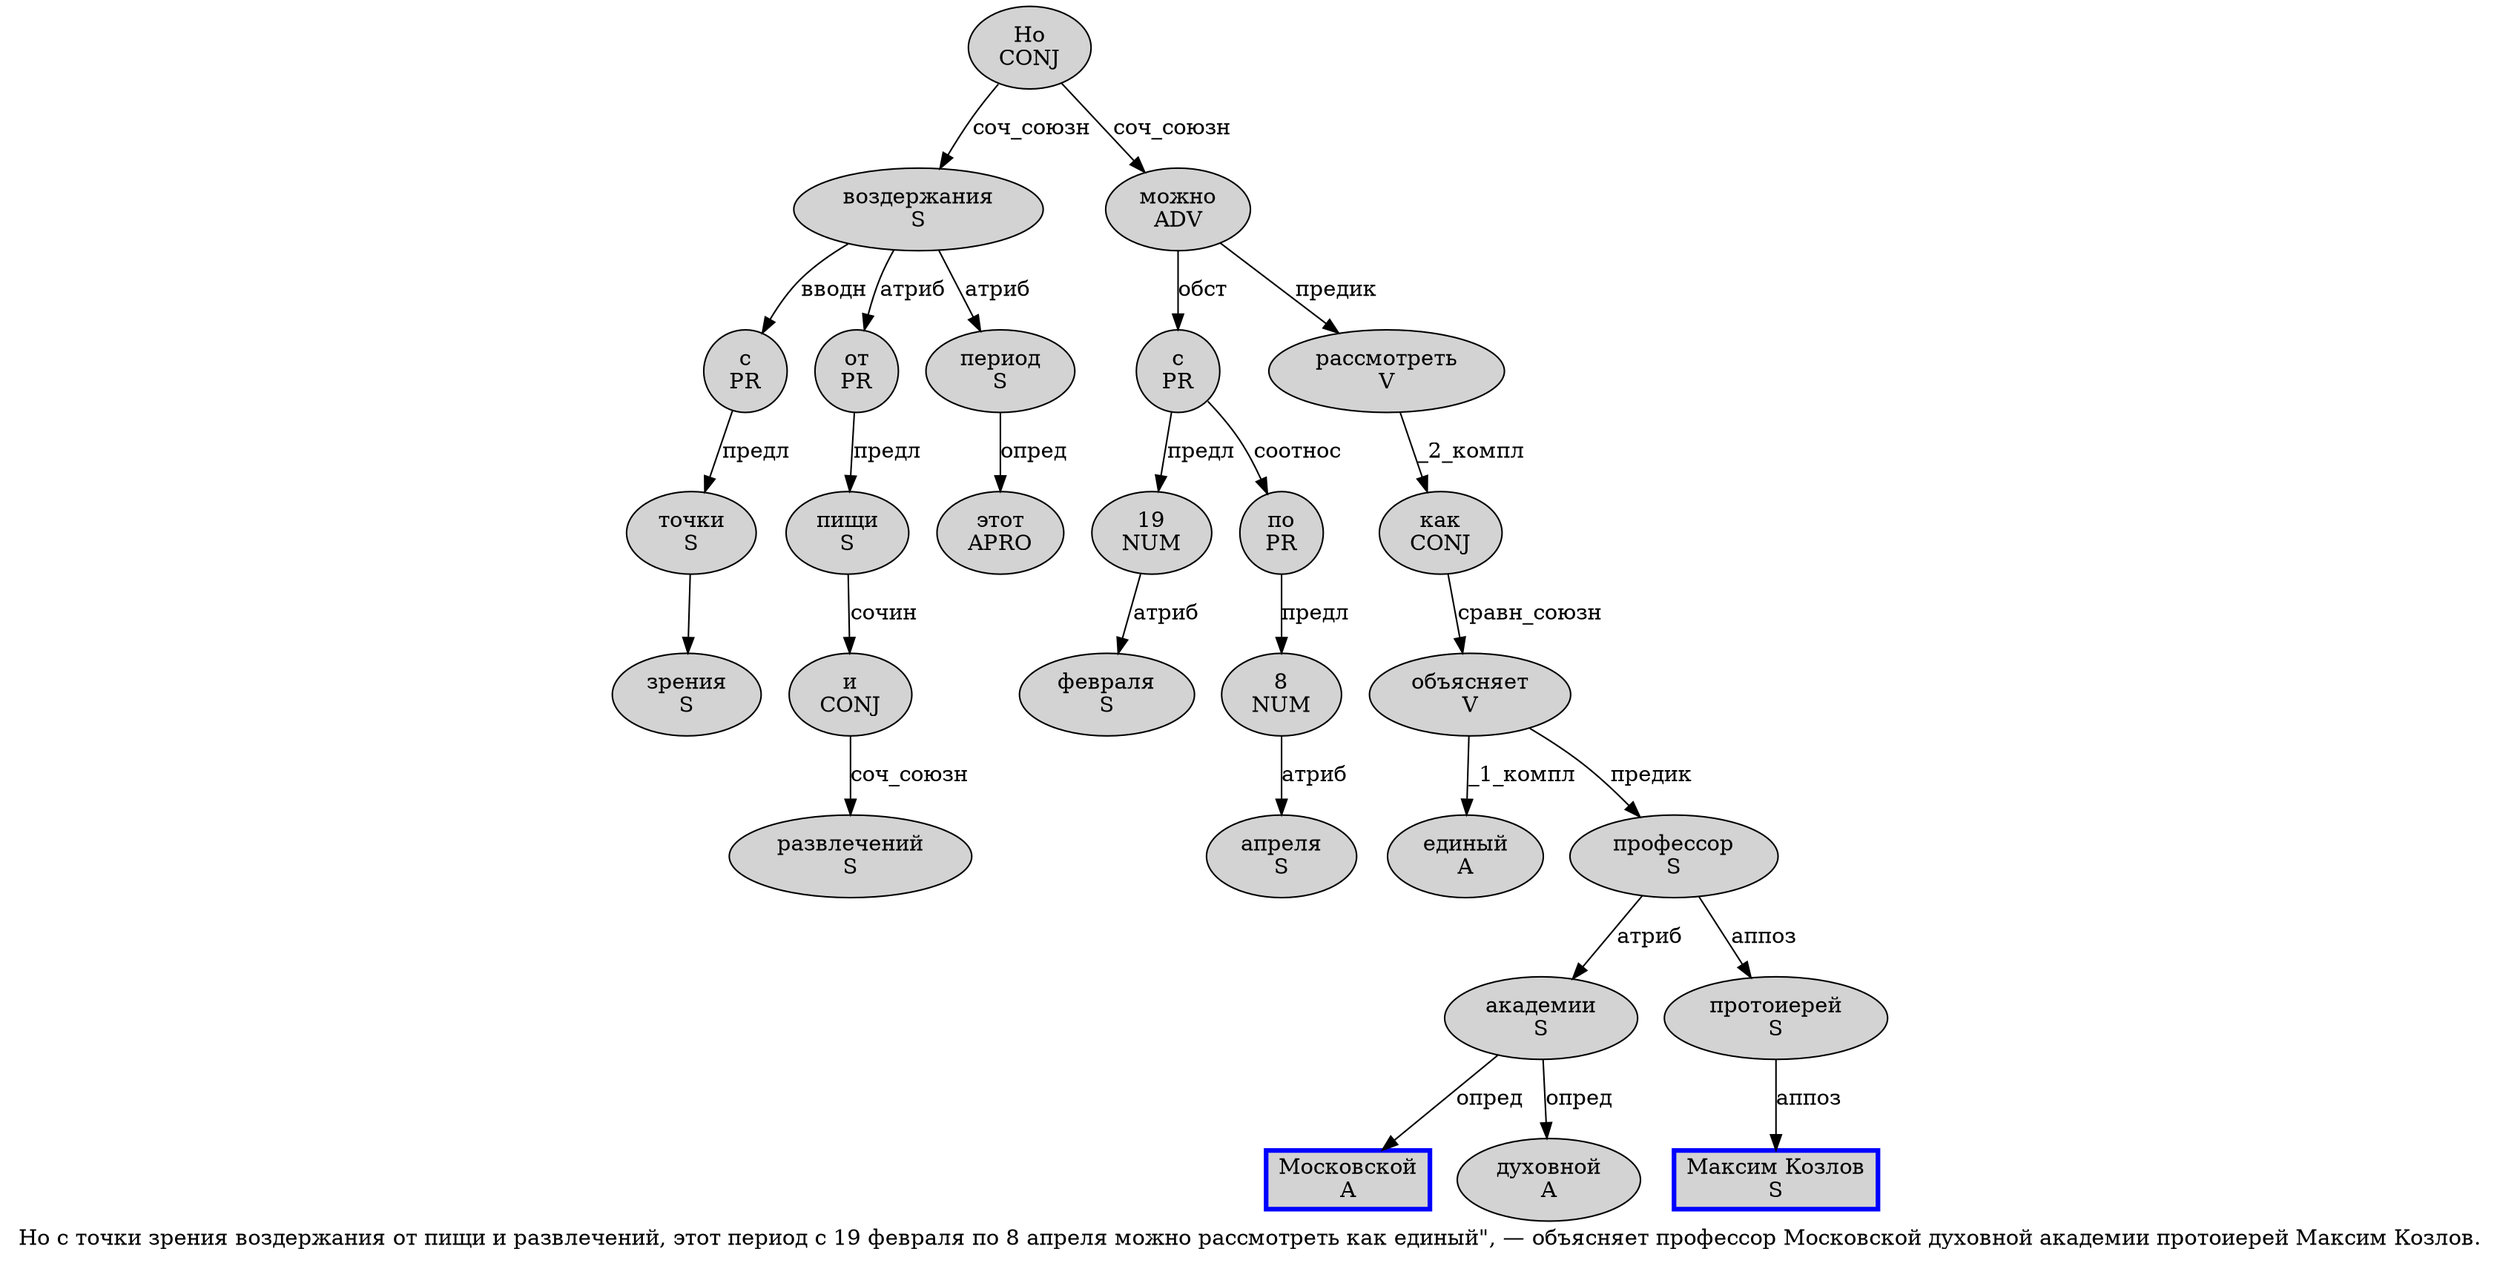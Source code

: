 digraph SENTENCE_1043 {
	graph [label="Но с точки зрения воздержания от пищи и развлечений, этот период с 19 февраля по 8 апреля можно рассмотреть как единый\", — объясняет профессор Московской духовной академии протоиерей Максим Козлов."]
	node [style=filled]
		0 [label="Но
CONJ" color="" fillcolor=lightgray penwidth=1 shape=ellipse]
		1 [label="с
PR" color="" fillcolor=lightgray penwidth=1 shape=ellipse]
		2 [label="точки
S" color="" fillcolor=lightgray penwidth=1 shape=ellipse]
		3 [label="зрения
S" color="" fillcolor=lightgray penwidth=1 shape=ellipse]
		4 [label="воздержания
S" color="" fillcolor=lightgray penwidth=1 shape=ellipse]
		5 [label="от
PR" color="" fillcolor=lightgray penwidth=1 shape=ellipse]
		6 [label="пищи
S" color="" fillcolor=lightgray penwidth=1 shape=ellipse]
		7 [label="и
CONJ" color="" fillcolor=lightgray penwidth=1 shape=ellipse]
		8 [label="развлечений
S" color="" fillcolor=lightgray penwidth=1 shape=ellipse]
		10 [label="этот
APRO" color="" fillcolor=lightgray penwidth=1 shape=ellipse]
		11 [label="период
S" color="" fillcolor=lightgray penwidth=1 shape=ellipse]
		12 [label="с
PR" color="" fillcolor=lightgray penwidth=1 shape=ellipse]
		13 [label="19
NUM" color="" fillcolor=lightgray penwidth=1 shape=ellipse]
		14 [label="февраля
S" color="" fillcolor=lightgray penwidth=1 shape=ellipse]
		15 [label="по
PR" color="" fillcolor=lightgray penwidth=1 shape=ellipse]
		16 [label="8
NUM" color="" fillcolor=lightgray penwidth=1 shape=ellipse]
		17 [label="апреля
S" color="" fillcolor=lightgray penwidth=1 shape=ellipse]
		18 [label="можно
ADV" color="" fillcolor=lightgray penwidth=1 shape=ellipse]
		19 [label="рассмотреть
V" color="" fillcolor=lightgray penwidth=1 shape=ellipse]
		20 [label="как
CONJ" color="" fillcolor=lightgray penwidth=1 shape=ellipse]
		21 [label="единый
A" color="" fillcolor=lightgray penwidth=1 shape=ellipse]
		25 [label="объясняет
V" color="" fillcolor=lightgray penwidth=1 shape=ellipse]
		26 [label="профессор
S" color="" fillcolor=lightgray penwidth=1 shape=ellipse]
		27 [label="Московской
A" color=blue fillcolor=lightgray penwidth=3 shape=box]
		28 [label="духовной
A" color="" fillcolor=lightgray penwidth=1 shape=ellipse]
		29 [label="академии
S" color="" fillcolor=lightgray penwidth=1 shape=ellipse]
		30 [label="протоиерей
S" color="" fillcolor=lightgray penwidth=1 shape=ellipse]
		31 [label="Максим Козлов
S" color=blue fillcolor=lightgray penwidth=3 shape=box]
			15 -> 16 [label="предл"]
			29 -> 27 [label="опред"]
			29 -> 28 [label="опред"]
			19 -> 20 [label="_2_компл"]
			13 -> 14 [label="атриб"]
			30 -> 31 [label="аппоз"]
			16 -> 17 [label="атриб"]
			4 -> 1 [label="вводн"]
			4 -> 5 [label="атриб"]
			4 -> 11 [label="атриб"]
			0 -> 4 [label="соч_союзн"]
			0 -> 18 [label="соч_союзн"]
			20 -> 25 [label="сравн_союзн"]
			26 -> 29 [label="атриб"]
			26 -> 30 [label="аппоз"]
			7 -> 8 [label="соч_союзн"]
			18 -> 12 [label="обст"]
			18 -> 19 [label="предик"]
			25 -> 21 [label="_1_компл"]
			25 -> 26 [label="предик"]
			5 -> 6 [label="предл"]
			12 -> 13 [label="предл"]
			12 -> 15 [label="соотнос"]
			1 -> 2 [label="предл"]
			2 -> 3
			6 -> 7 [label="сочин"]
			11 -> 10 [label="опред"]
}